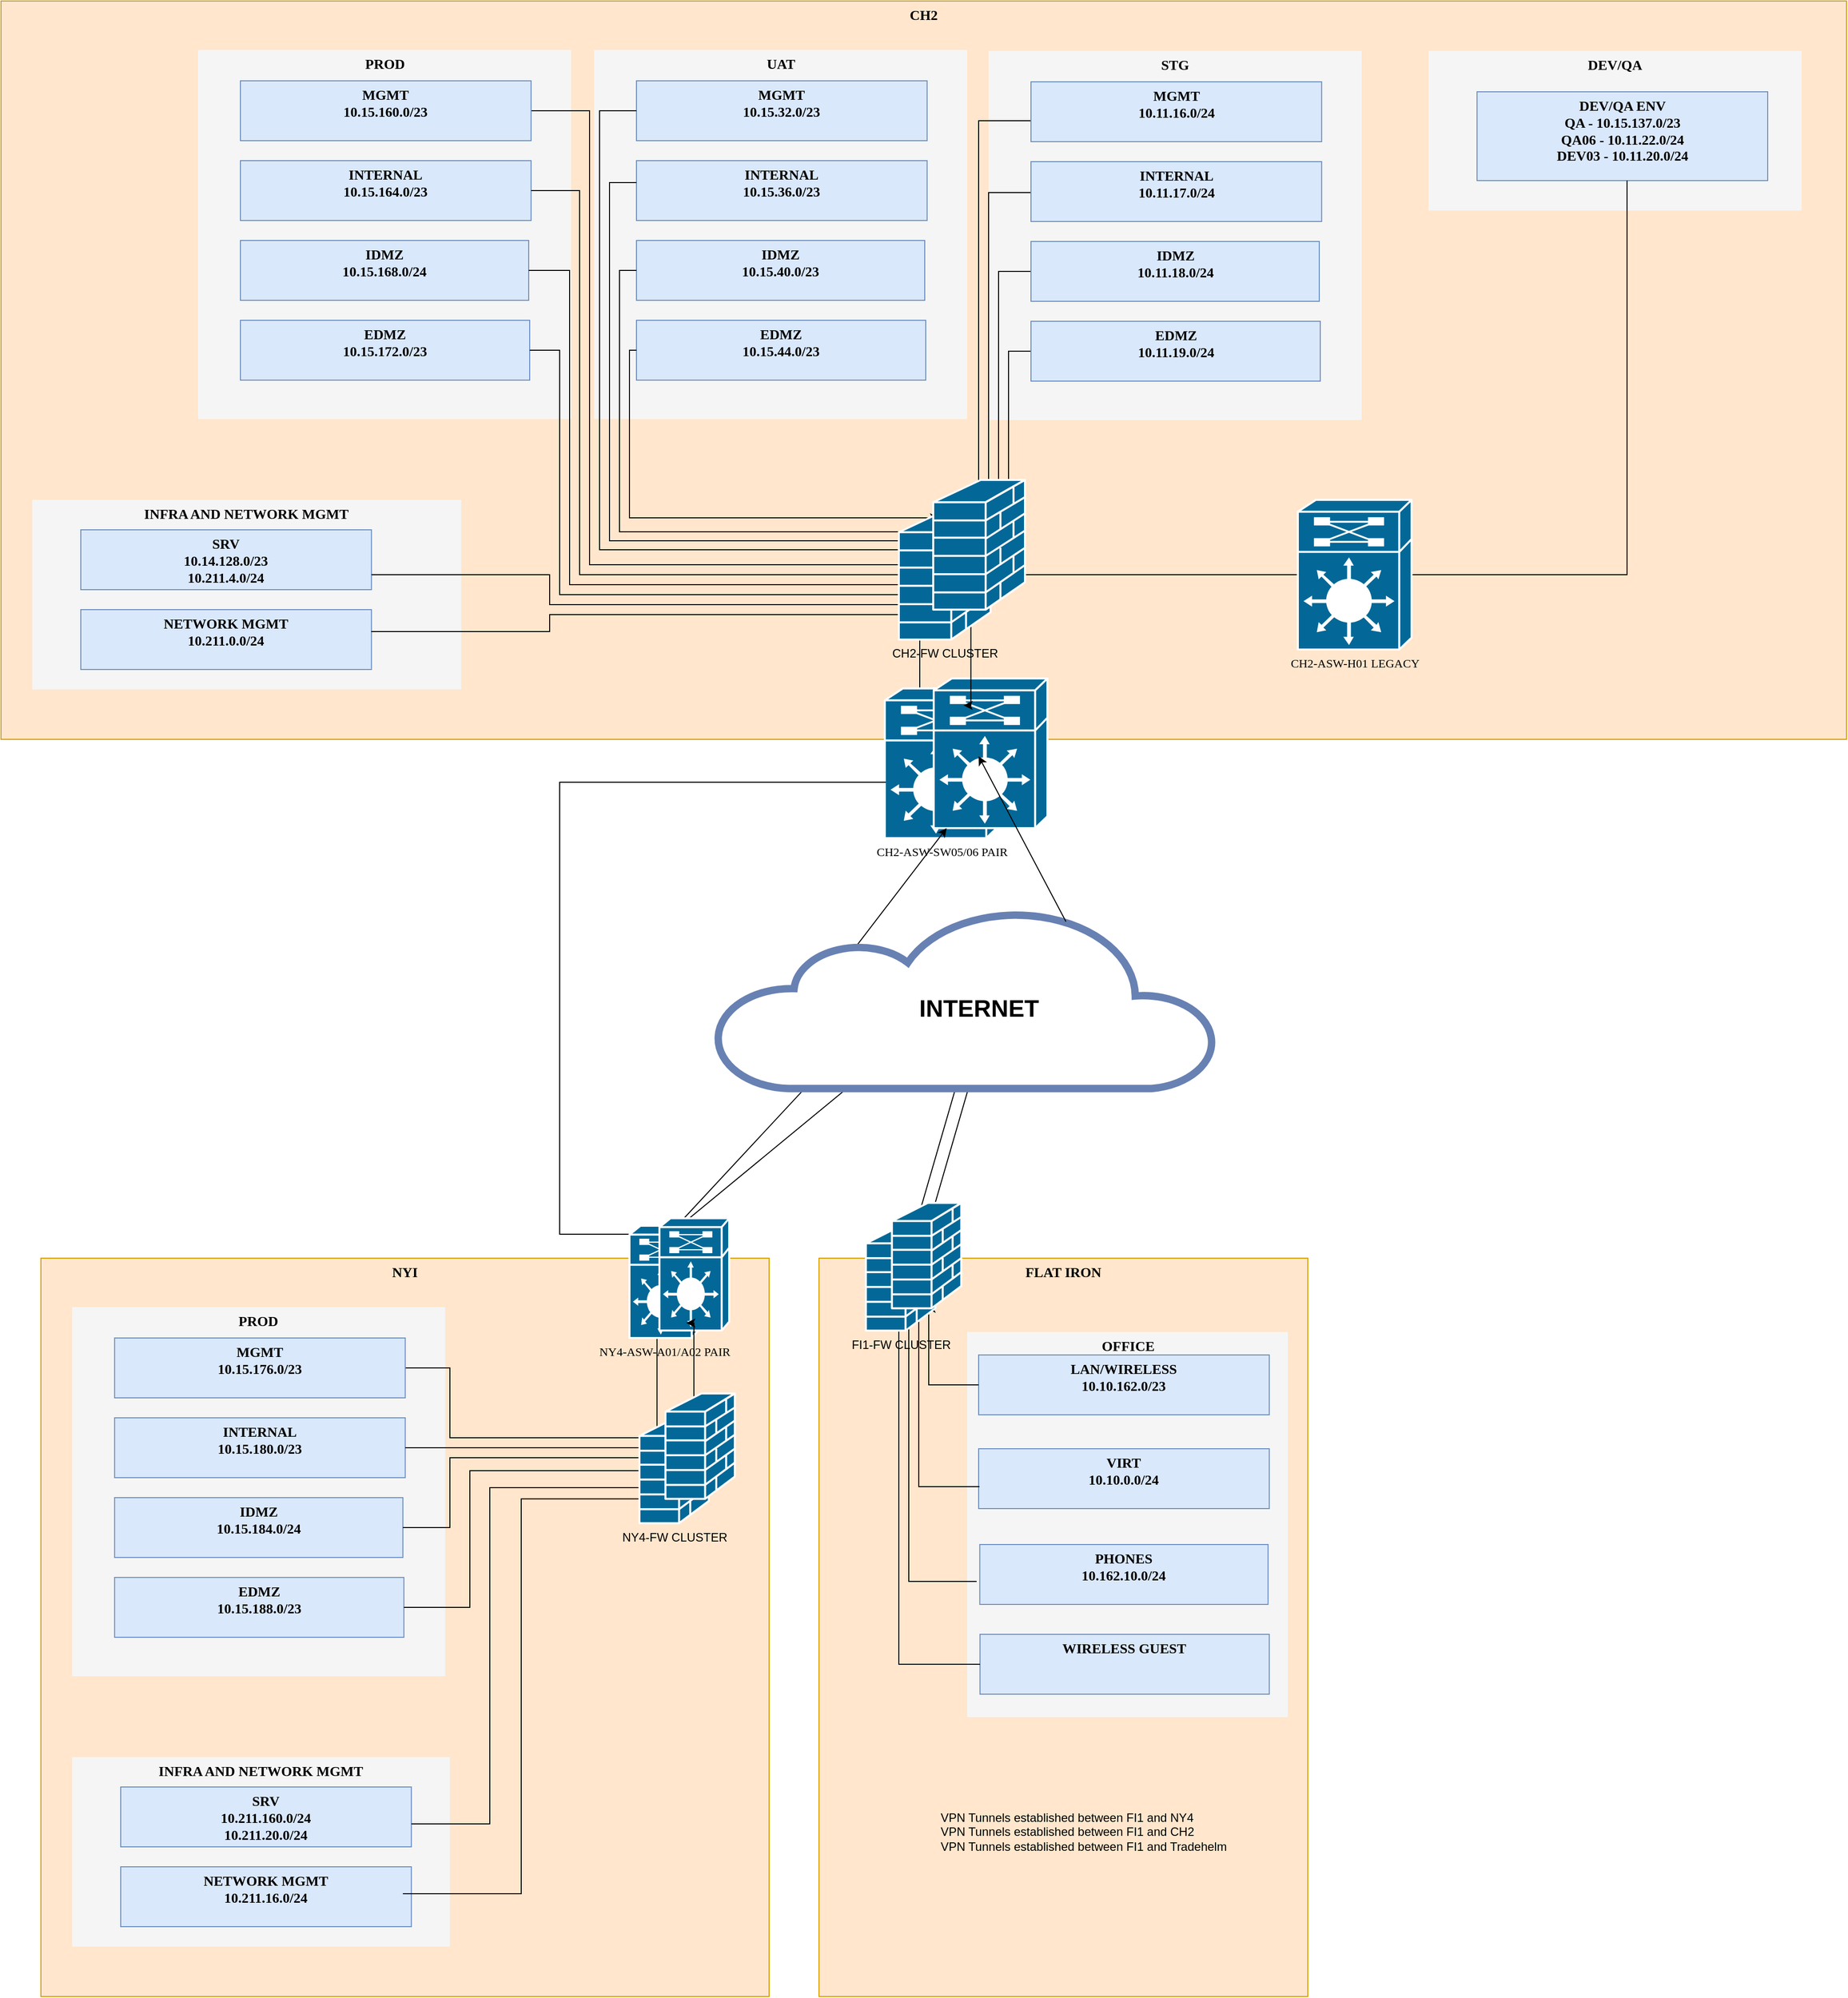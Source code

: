 <mxfile version="14.2.9" type="github">
  <diagram name="Page-1" id="c37626ed-c26b-45fb-9056-f9ebc6bb27b6">
    <mxGraphModel dx="2066" dy="1073" grid="1" gridSize="10" guides="1" tooltips="1" connect="1" arrows="1" fold="1" page="1" pageScale="1" pageWidth="1100" pageHeight="850" background="#ffffff" math="0" shadow="0">
      <root>
        <mxCell id="0" />
        <mxCell id="1" parent="0" />
        <mxCell id="y2k-pnoVxztckwCp2t83-136" style="edgeStyle=none;rounded=0;orthogonalLoop=1;jettySize=auto;html=1;entryX=0.285;entryY=0.944;entryDx=0;entryDy=0;entryPerimeter=0;exitX=0.428;exitY=0;exitDx=0;exitDy=0;exitPerimeter=0;" edge="1" parent="1" source="y2k-pnoVxztckwCp2t83-119" target="y2k-pnoVxztckwCp2t83-69">
          <mxGeometry relative="1" as="geometry">
            <mxPoint x="750" y="1320" as="sourcePoint" />
          </mxGeometry>
        </mxCell>
        <mxCell id="y2k-pnoVxztckwCp2t83-137" style="edgeStyle=none;rounded=0;orthogonalLoop=1;jettySize=auto;html=1;exitX=0.529;exitY=0.102;exitDx=0;exitDy=0;exitPerimeter=0;entryX=0.285;entryY=0.944;entryDx=0;entryDy=0;entryPerimeter=0;" edge="1" parent="1" source="y2k-pnoVxztckwCp2t83-118">
          <mxGeometry relative="1" as="geometry">
            <mxPoint x="700.001" y="1320" as="sourcePoint" />
            <mxPoint x="864.97" y="1179.92" as="targetPoint" />
          </mxGeometry>
        </mxCell>
        <mxCell id="y2k-pnoVxztckwCp2t83-174" style="edgeStyle=none;rounded=0;orthogonalLoop=1;jettySize=auto;html=1;" edge="1" parent="1" source="y2k-pnoVxztckwCp2t83-160" target="y2k-pnoVxztckwCp2t83-82">
          <mxGeometry relative="1" as="geometry">
            <mxPoint x="749.994" y="1330" as="sourcePoint" />
            <mxPoint x="920" y="1200" as="targetPoint" />
          </mxGeometry>
        </mxCell>
        <mxCell id="y2k-pnoVxztckwCp2t83-175" style="edgeStyle=none;rounded=0;orthogonalLoop=1;jettySize=auto;html=1;" edge="1" parent="1">
          <mxGeometry relative="1" as="geometry">
            <mxPoint x="977.088" y="1337" as="sourcePoint" />
            <mxPoint x="1037.101" y="1130" as="targetPoint" />
          </mxGeometry>
        </mxCell>
        <mxCell id="1c7a67bf8fd3230f-83" value="CH2" style="whiteSpace=wrap;html=1;rounded=0;shadow=0;comic=0;strokeWidth=1;fontFamily=Verdana;fontSize=14;fillColor=#ffe6cc;strokeColor=#d79b00;verticalAlign=top;fontStyle=1" parent="1" vertex="1">
          <mxGeometry x="50" y="100" width="1850" height="740" as="geometry" />
        </mxCell>
        <mxCell id="1c7a67bf8fd3230f-42" style="edgeStyle=none;html=1;labelBackgroundColor=none;startFill=0;endArrow=none;endFill=0;strokeWidth=2;fontFamily=Verdana;fontSize=12;" parent="1" target="1c7a67bf8fd3230f-10" edge="1">
          <mxGeometry relative="1" as="geometry">
            <mxPoint x="1304" y="519" as="sourcePoint" />
          </mxGeometry>
        </mxCell>
        <mxCell id="1c7a67bf8fd3230f-43" style="edgeStyle=none;html=1;labelBackgroundColor=none;startFill=0;endArrow=none;endFill=0;strokeWidth=2;fontFamily=Verdana;fontSize=12;" parent="1" target="1c7a67bf8fd3230f-11" edge="1">
          <mxGeometry relative="1" as="geometry">
            <mxPoint x="1412" y="506.126" as="sourcePoint" />
          </mxGeometry>
        </mxCell>
        <mxCell id="1c7a67bf8fd3230f-44" style="edgeStyle=none;html=1;labelBackgroundColor=none;startFill=0;endArrow=none;endFill=0;strokeWidth=2;fontFamily=Verdana;fontSize=12;" parent="1" target="1c7a67bf8fd3230f-12" edge="1">
          <mxGeometry relative="1" as="geometry">
            <mxPoint x="1412" y="525.232" as="sourcePoint" />
          </mxGeometry>
        </mxCell>
        <mxCell id="1c7a67bf8fd3230f-51" style="edgeStyle=none;html=1;labelBackgroundColor=none;startFill=0;endArrow=none;endFill=0;strokeWidth=2;fontFamily=Verdana;fontSize=12;" parent="1" target="1c7a67bf8fd3230f-48" edge="1">
          <mxGeometry relative="1" as="geometry">
            <mxPoint x="1407.391" y="552" as="sourcePoint" />
          </mxGeometry>
        </mxCell>
        <mxCell id="1c7a67bf8fd3230f-56" style="edgeStyle=none;html=1;labelBackgroundColor=none;startFill=0;endArrow=none;endFill=0;strokeWidth=2;fontFamily=Verdana;fontSize=12;" parent="1" target="1c7a67bf8fd3230f-16" edge="1">
          <mxGeometry relative="1" as="geometry">
            <mxPoint x="878.548" y="775.265" as="sourcePoint" />
          </mxGeometry>
        </mxCell>
        <mxCell id="1c7a67bf8fd3230f-61" style="edgeStyle=none;html=1;labelBackgroundColor=none;startFill=0;endArrow=none;endFill=0;strokeWidth=2;fontFamily=Verdana;fontSize=12;" parent="1" target="1c7a67bf8fd3230f-17" edge="1">
          <mxGeometry relative="1" as="geometry">
            <mxPoint x="936.021" y="761.665" as="sourcePoint" />
          </mxGeometry>
        </mxCell>
        <mxCell id="1c7a67bf8fd3230f-62" style="edgeStyle=none;html=1;labelBackgroundColor=none;startFill=0;endArrow=none;endFill=0;strokeWidth=2;fontFamily=Verdana;fontSize=12;" parent="1" target="1c7a67bf8fd3230f-18" edge="1">
          <mxGeometry relative="1" as="geometry">
            <mxPoint x="945.289" y="751.537" as="sourcePoint" />
          </mxGeometry>
        </mxCell>
        <mxCell id="1c7a67bf8fd3230f-57" style="edgeStyle=none;html=1;labelBackgroundColor=none;startFill=0;endArrow=none;endFill=0;strokeWidth=2;fontFamily=Verdana;fontSize=12;" parent="1" target="1c7a67bf8fd3230f-17" edge="1">
          <mxGeometry relative="1" as="geometry">
            <mxPoint x="1175.666" y="775.985" as="sourcePoint" />
          </mxGeometry>
        </mxCell>
        <mxCell id="1c7a67bf8fd3230f-63" style="edgeStyle=none;html=1;labelBackgroundColor=none;startFill=0;endArrow=none;endFill=0;strokeWidth=2;fontFamily=Verdana;fontSize=12;" parent="1" target="1c7a67bf8fd3230f-18" edge="1">
          <mxGeometry relative="1" as="geometry">
            <mxPoint x="1220.308" y="761.434" as="sourcePoint" />
          </mxGeometry>
        </mxCell>
        <mxCell id="y2k-pnoVxztckwCp2t83-8" value="PROD" style="whiteSpace=wrap;html=1;rounded=0;shadow=0;comic=0;strokeWidth=1;fontFamily=Verdana;fontSize=14;fillColor=#f5f5f5;strokeColor=none;fontStyle=1;verticalAlign=top;" vertex="1" parent="1">
          <mxGeometry x="247.5" y="149" width="374" height="370" as="geometry" />
        </mxCell>
        <mxCell id="y2k-pnoVxztckwCp2t83-12" value="" style="shape=mxgraph.cisco.security.firewall;html=1;pointerEvents=1;dashed=0;fillColor=#036897;strokeColor=#ffffff;strokeWidth=2;verticalLabelPosition=bottom;verticalAlign=top;align=center;outlineConnect=0;" vertex="1" parent="1">
          <mxGeometry x="1300" y="280" width="54.5" height="129.5" as="geometry" />
        </mxCell>
        <mxCell id="y2k-pnoVxztckwCp2t83-16" value="EDMZ&lt;br&gt;10.15.172.0/23" style="whiteSpace=wrap;html=1;rounded=0;shadow=0;comic=0;strokeWidth=1;fontFamily=Verdana;fontSize=14;fillColor=#dae8fc;strokeColor=#6c8ebf;fontStyle=1;verticalAlign=top;" vertex="1" parent="1">
          <mxGeometry x="290" y="420" width="290" height="60" as="geometry" />
        </mxCell>
        <mxCell id="y2k-pnoVxztckwCp2t83-17" value="IDMZ&lt;br&gt;10.15.168.0/24" style="whiteSpace=wrap;html=1;rounded=0;shadow=0;comic=0;strokeWidth=1;fontFamily=Verdana;fontSize=14;fillColor=#dae8fc;strokeColor=#6c8ebf;fontStyle=1;verticalAlign=top;" vertex="1" parent="1">
          <mxGeometry x="290" y="340" width="289" height="60" as="geometry" />
        </mxCell>
        <mxCell id="y2k-pnoVxztckwCp2t83-18" value="INTERNAL&lt;br&gt;10.15.164.0/23" style="whiteSpace=wrap;html=1;rounded=0;shadow=0;comic=0;strokeWidth=1;fontFamily=Verdana;fontSize=14;fillColor=#dae8fc;strokeColor=#6c8ebf;fontStyle=1;verticalAlign=top;" vertex="1" parent="1">
          <mxGeometry x="290" y="260" width="291.37" height="60" as="geometry" />
        </mxCell>
        <mxCell id="y2k-pnoVxztckwCp2t83-41" value="" style="edgeStyle=elbowEdgeStyle;rounded=0;orthogonalLoop=1;jettySize=auto;html=1;" edge="1" parent="1" source="y2k-pnoVxztckwCp2t83-19">
          <mxGeometry relative="1" as="geometry">
            <mxPoint x="978" y="665" as="targetPoint" />
            <Array as="points">
              <mxPoint x="640" y="450" />
            </Array>
          </mxGeometry>
        </mxCell>
        <mxCell id="y2k-pnoVxztckwCp2t83-19" value="MGMT&lt;br&gt;10.15.160.0/23" style="whiteSpace=wrap;html=1;rounded=0;shadow=0;comic=0;strokeWidth=1;fontFamily=Verdana;fontSize=14;fillColor=#dae8fc;strokeColor=#6c8ebf;fontStyle=1;verticalAlign=top;" vertex="1" parent="1">
          <mxGeometry x="290" y="180" width="291.37" height="60" as="geometry" />
        </mxCell>
        <mxCell id="y2k-pnoVxztckwCp2t83-25" value="UAT" style="whiteSpace=wrap;html=1;rounded=0;shadow=0;comic=0;strokeWidth=1;fontFamily=Verdana;fontSize=14;fillColor=#f5f5f5;strokeColor=none;fontStyle=1;verticalAlign=top;" vertex="1" parent="1">
          <mxGeometry x="644.5" y="149" width="374" height="370" as="geometry" />
        </mxCell>
        <mxCell id="y2k-pnoVxztckwCp2t83-26" value="EDMZ&lt;br&gt;10.15.44.0/23" style="whiteSpace=wrap;html=1;rounded=0;shadow=0;comic=0;strokeWidth=1;fontFamily=Verdana;fontSize=14;fillColor=#dae8fc;strokeColor=#6c8ebf;fontStyle=1;verticalAlign=top;" vertex="1" parent="1">
          <mxGeometry x="687" y="420" width="290" height="60" as="geometry" />
        </mxCell>
        <mxCell id="y2k-pnoVxztckwCp2t83-27" value="IDMZ&lt;br&gt;10.15.40.0/23" style="whiteSpace=wrap;html=1;rounded=0;shadow=0;comic=0;strokeWidth=1;fontFamily=Verdana;fontSize=14;fillColor=#dae8fc;strokeColor=#6c8ebf;fontStyle=1;verticalAlign=top;" vertex="1" parent="1">
          <mxGeometry x="687" y="340" width="289" height="60" as="geometry" />
        </mxCell>
        <mxCell id="y2k-pnoVxztckwCp2t83-28" value="INTERNAL&lt;br&gt;10.15.36.0/23" style="whiteSpace=wrap;html=1;rounded=0;shadow=0;comic=0;strokeWidth=1;fontFamily=Verdana;fontSize=14;fillColor=#dae8fc;strokeColor=#6c8ebf;fontStyle=1;verticalAlign=top;" vertex="1" parent="1">
          <mxGeometry x="687" y="260" width="291.37" height="60" as="geometry" />
        </mxCell>
        <mxCell id="y2k-pnoVxztckwCp2t83-29" value="MGMT&lt;br&gt;10.15.32.0/23" style="whiteSpace=wrap;html=1;rounded=0;shadow=0;comic=0;strokeWidth=1;fontFamily=Verdana;fontSize=14;fillColor=#dae8fc;strokeColor=#6c8ebf;fontStyle=1;verticalAlign=top;" vertex="1" parent="1">
          <mxGeometry x="687" y="180" width="291.37" height="60" as="geometry" />
        </mxCell>
        <mxCell id="y2k-pnoVxztckwCp2t83-30" value="STG" style="whiteSpace=wrap;html=1;rounded=0;shadow=0;comic=0;strokeWidth=1;fontFamily=Verdana;fontSize=14;fillColor=#f5f5f5;strokeColor=none;fontStyle=1;verticalAlign=top;" vertex="1" parent="1">
          <mxGeometry x="1040" y="150" width="374" height="370" as="geometry" />
        </mxCell>
        <mxCell id="y2k-pnoVxztckwCp2t83-35" value="DEV/QA" style="whiteSpace=wrap;html=1;rounded=0;shadow=0;comic=0;strokeWidth=1;fontFamily=Verdana;fontSize=14;fillColor=#f5f5f5;strokeColor=none;fontStyle=1;verticalAlign=top;" vertex="1" parent="1">
          <mxGeometry x="1481" y="150" width="374" height="160" as="geometry" />
        </mxCell>
        <mxCell id="y2k-pnoVxztckwCp2t83-36" value="DEV/QA ENV&lt;br&gt;QA -&amp;nbsp;10.15.137.0/23&lt;br&gt;QA06 -&amp;nbsp;10.11.22.0/24&lt;br&gt;DEV03 -&amp;nbsp;10.11.20.0/24" style="whiteSpace=wrap;html=1;rounded=0;shadow=0;comic=0;strokeWidth=1;fontFamily=Verdana;fontSize=14;fillColor=#dae8fc;strokeColor=#6c8ebf;fontStyle=1;verticalAlign=top;" vertex="1" parent="1">
          <mxGeometry x="1529.63" y="191" width="291.37" height="89" as="geometry" />
        </mxCell>
        <mxCell id="y2k-pnoVxztckwCp2t83-42" value="" style="edgeStyle=elbowEdgeStyle;rounded=0;orthogonalLoop=1;jettySize=auto;html=1;exitX=1;exitY=0.5;exitDx=0;exitDy=0;" edge="1" parent="1" source="y2k-pnoVxztckwCp2t83-18">
          <mxGeometry relative="1" as="geometry">
            <mxPoint x="591.37" y="220" as="sourcePoint" />
            <mxPoint x="988.37" y="675" as="targetPoint" />
            <Array as="points">
              <mxPoint x="630" y="480" />
            </Array>
          </mxGeometry>
        </mxCell>
        <mxCell id="y2k-pnoVxztckwCp2t83-43" value="" style="edgeStyle=elbowEdgeStyle;rounded=0;orthogonalLoop=1;jettySize=auto;html=1;exitX=1;exitY=0.5;exitDx=0;exitDy=0;" edge="1" parent="1" source="y2k-pnoVxztckwCp2t83-17">
          <mxGeometry relative="1" as="geometry">
            <mxPoint x="591.37" y="300" as="sourcePoint" />
            <mxPoint x="998.37" y="685" as="targetPoint" />
            <Array as="points">
              <mxPoint x="620" y="530" />
            </Array>
          </mxGeometry>
        </mxCell>
        <mxCell id="y2k-pnoVxztckwCp2t83-45" value="" style="edgeStyle=elbowEdgeStyle;rounded=0;orthogonalLoop=1;jettySize=auto;html=1;exitX=1;exitY=0.5;exitDx=0;exitDy=0;" edge="1" parent="1" source="y2k-pnoVxztckwCp2t83-16">
          <mxGeometry relative="1" as="geometry">
            <mxPoint x="589" y="380" as="sourcePoint" />
            <mxPoint x="1008.37" y="695" as="targetPoint" />
            <Array as="points">
              <mxPoint x="610" y="570" />
            </Array>
          </mxGeometry>
        </mxCell>
        <mxCell id="y2k-pnoVxztckwCp2t83-46" value="" style="edgeStyle=elbowEdgeStyle;rounded=0;orthogonalLoop=1;jettySize=auto;html=1;exitX=0;exitY=0.5;exitDx=0;exitDy=0;" edge="1" parent="1" source="y2k-pnoVxztckwCp2t83-29">
          <mxGeometry relative="1" as="geometry">
            <mxPoint x="687" y="195" as="sourcePoint" />
            <mxPoint x="970.37" y="650" as="targetPoint" />
            <Array as="points">
              <mxPoint x="650" y="430" />
              <mxPoint x="650" y="445" />
            </Array>
          </mxGeometry>
        </mxCell>
        <mxCell id="y2k-pnoVxztckwCp2t83-47" value="" style="edgeStyle=elbowEdgeStyle;rounded=0;orthogonalLoop=1;jettySize=auto;html=1;exitX=0;exitY=0.367;exitDx=0;exitDy=0;exitPerimeter=0;" edge="1" parent="1" source="y2k-pnoVxztckwCp2t83-28">
          <mxGeometry relative="1" as="geometry">
            <mxPoint x="687" y="266" as="sourcePoint" />
            <mxPoint x="970.37" y="641" as="targetPoint" />
            <Array as="points">
              <mxPoint x="660" y="416" />
              <mxPoint x="660" y="431" />
            </Array>
          </mxGeometry>
        </mxCell>
        <mxCell id="y2k-pnoVxztckwCp2t83-48" value="" style="edgeStyle=elbowEdgeStyle;rounded=0;orthogonalLoop=1;jettySize=auto;html=1;exitX=0;exitY=0.5;exitDx=0;exitDy=0;" edge="1" parent="1" source="y2k-pnoVxztckwCp2t83-27">
          <mxGeometry relative="1" as="geometry">
            <mxPoint x="687" y="351" as="sourcePoint" />
            <mxPoint x="980.37" y="632" as="targetPoint" />
            <Array as="points">
              <mxPoint x="670" y="407" />
              <mxPoint x="670" y="422" />
            </Array>
          </mxGeometry>
        </mxCell>
        <mxCell id="y2k-pnoVxztckwCp2t83-49" value="" style="edgeStyle=elbowEdgeStyle;rounded=0;orthogonalLoop=1;jettySize=auto;html=1;exitX=0;exitY=0.5;exitDx=0;exitDy=0;" edge="1" parent="1" source="y2k-pnoVxztckwCp2t83-26">
          <mxGeometry relative="1" as="geometry">
            <mxPoint x="697" y="356" as="sourcePoint" />
            <mxPoint x="990.37" y="618" as="targetPoint" />
            <Array as="points">
              <mxPoint x="680" y="393" />
              <mxPoint x="680" y="408" />
            </Array>
          </mxGeometry>
        </mxCell>
        <mxCell id="y2k-pnoVxztckwCp2t83-52" value="" style="edgeStyle=elbowEdgeStyle;rounded=0;orthogonalLoop=1;jettySize=auto;html=1;exitX=0;exitY=0.5;exitDx=0;exitDy=0;" edge="1" parent="1">
          <mxGeometry relative="1" as="geometry">
            <mxPoint x="1088.82" y="220" as="sourcePoint" />
            <mxPoint x="1040" y="660" as="targetPoint" />
            <Array as="points">
              <mxPoint x="1030" y="440" />
              <mxPoint x="1051.82" y="455" />
            </Array>
          </mxGeometry>
        </mxCell>
        <mxCell id="y2k-pnoVxztckwCp2t83-53" value="" style="edgeStyle=elbowEdgeStyle;rounded=0;orthogonalLoop=1;jettySize=auto;html=1;exitX=0;exitY=0.367;exitDx=0;exitDy=0;exitPerimeter=0;" edge="1" parent="1">
          <mxGeometry relative="1" as="geometry">
            <mxPoint x="1088.82" y="292.02" as="sourcePoint" />
            <mxPoint x="1050" y="651" as="targetPoint" />
            <Array as="points">
              <mxPoint x="1040" y="480" />
              <mxPoint x="1061.82" y="441" />
            </Array>
          </mxGeometry>
        </mxCell>
        <mxCell id="y2k-pnoVxztckwCp2t83-54" value="" style="edgeStyle=elbowEdgeStyle;rounded=0;orthogonalLoop=1;jettySize=auto;html=1;exitX=0;exitY=0.5;exitDx=0;exitDy=0;" edge="1" parent="1" source="y2k-pnoVxztckwCp2t83-32">
          <mxGeometry relative="1" as="geometry">
            <mxPoint x="1088.82" y="380" as="sourcePoint" />
            <mxPoint x="1060" y="642" as="targetPoint" />
            <Array as="points">
              <mxPoint x="1050" y="510" />
              <mxPoint x="1071.82" y="432" />
            </Array>
          </mxGeometry>
        </mxCell>
        <mxCell id="y2k-pnoVxztckwCp2t83-55" value="" style="edgeStyle=elbowEdgeStyle;rounded=0;orthogonalLoop=1;jettySize=auto;html=1;exitX=0;exitY=0.5;exitDx=0;exitDy=0;" edge="1" parent="1" source="y2k-pnoVxztckwCp2t83-31" target="y2k-pnoVxztckwCp2t83-4">
          <mxGeometry relative="1" as="geometry">
            <mxPoint x="1088.82" y="460" as="sourcePoint" />
            <mxPoint x="1392.19" y="628" as="targetPoint" />
            <Array as="points">
              <mxPoint x="1060" y="560" />
              <mxPoint x="1070" y="560" />
              <mxPoint x="1081.82" y="418" />
            </Array>
          </mxGeometry>
        </mxCell>
        <mxCell id="y2k-pnoVxztckwCp2t83-59" value="" style="edgeStyle=elbowEdgeStyle;rounded=0;orthogonalLoop=1;jettySize=auto;html=1;" edge="1" parent="1" source="y2k-pnoVxztckwCp2t83-36">
          <mxGeometry relative="1" as="geometry">
            <mxPoint x="1098.82" y="470" as="sourcePoint" />
            <mxPoint x="1052" y="675" as="targetPoint" />
            <Array as="points">
              <mxPoint x="1680" y="560" />
              <mxPoint x="1644" y="580" />
              <mxPoint x="1080" y="570" />
              <mxPoint x="1091.82" y="428" />
            </Array>
          </mxGeometry>
        </mxCell>
        <mxCell id="y2k-pnoVxztckwCp2t83-56" value="CH2-ASW-H01 LEGACY" style="shape=mxgraph.cisco.misc.route_switch_processor;html=1;dashed=0;fillColor=#036897;strokeColor=#ffffff;strokeWidth=2;verticalLabelPosition=bottom;verticalAlign=top;rounded=0;shadow=0;comic=0;fontFamily=Verdana;fontSize=12;" vertex="1" parent="1">
          <mxGeometry x="1350" y="600" width="114" height="150" as="geometry" />
        </mxCell>
        <mxCell id="y2k-pnoVxztckwCp2t83-31" value="EDMZ&lt;br&gt;10.11.19.0/24" style="whiteSpace=wrap;html=1;rounded=0;shadow=0;comic=0;strokeWidth=1;fontFamily=Verdana;fontSize=14;fillColor=#dae8fc;strokeColor=#6c8ebf;fontStyle=1;verticalAlign=top;" vertex="1" parent="1">
          <mxGeometry x="1082.5" y="421" width="290" height="60" as="geometry" />
        </mxCell>
        <mxCell id="y2k-pnoVxztckwCp2t83-32" value="IDMZ&lt;br&gt;10.11.18.0/24" style="whiteSpace=wrap;html=1;rounded=0;shadow=0;comic=0;strokeWidth=1;fontFamily=Verdana;fontSize=14;fillColor=#dae8fc;strokeColor=#6c8ebf;fontStyle=1;verticalAlign=top;" vertex="1" parent="1">
          <mxGeometry x="1082.5" y="341" width="289" height="60" as="geometry" />
        </mxCell>
        <mxCell id="y2k-pnoVxztckwCp2t83-33" value="INTERNAL&lt;br&gt;10.11.17.0/24" style="whiteSpace=wrap;html=1;rounded=0;shadow=0;comic=0;strokeWidth=1;fontFamily=Verdana;fontSize=14;fillColor=#dae8fc;strokeColor=#6c8ebf;fontStyle=1;verticalAlign=top;" vertex="1" parent="1">
          <mxGeometry x="1082.5" y="261" width="291.37" height="60" as="geometry" />
        </mxCell>
        <mxCell id="y2k-pnoVxztckwCp2t83-34" value="MGMT&lt;br&gt;10.11.16.0/24" style="whiteSpace=wrap;html=1;rounded=0;shadow=0;comic=0;strokeWidth=1;fontFamily=Verdana;fontSize=14;fillColor=#dae8fc;strokeColor=#6c8ebf;fontStyle=1;verticalAlign=top;" vertex="1" parent="1">
          <mxGeometry x="1082.5" y="181" width="291.37" height="60" as="geometry" />
        </mxCell>
        <mxCell id="y2k-pnoVxztckwCp2t83-67" value="" style="edgeStyle=elbowEdgeStyle;rounded=0;orthogonalLoop=1;jettySize=auto;html=1;entryX=0.211;entryY=0.087;entryDx=0;entryDy=0;entryPerimeter=0;" edge="1" parent="1">
          <mxGeometry relative="1" as="geometry">
            <mxPoint x="971" y="730" as="sourcePoint" />
            <mxPoint x="971.054" y="813.05" as="targetPoint" />
            <Array as="points">
              <mxPoint x="971" y="760" />
              <mxPoint x="697" y="418" />
            </Array>
          </mxGeometry>
        </mxCell>
        <mxCell id="y2k-pnoVxztckwCp2t83-63" value="" style="group" vertex="1" connectable="0" parent="1">
          <mxGeometry x="936" y="779" width="163" height="160" as="geometry" />
        </mxCell>
        <mxCell id="y2k-pnoVxztckwCp2t83-61" value="CH2-ASW-SW05/06 PAIR" style="shape=mxgraph.cisco.misc.route_switch_processor;html=1;dashed=0;fillColor=#036897;strokeColor=#ffffff;strokeWidth=2;verticalLabelPosition=bottom;verticalAlign=top;rounded=0;shadow=0;comic=0;fontFamily=Verdana;fontSize=12;" vertex="1" parent="y2k-pnoVxztckwCp2t83-63">
          <mxGeometry y="10" width="114" height="150" as="geometry" />
        </mxCell>
        <mxCell id="y2k-pnoVxztckwCp2t83-62" value="" style="shape=mxgraph.cisco.misc.route_switch_processor;html=1;dashed=0;fillColor=#036897;strokeColor=#ffffff;strokeWidth=2;verticalLabelPosition=bottom;verticalAlign=top;rounded=0;shadow=0;comic=0;fontFamily=Verdana;fontSize=12;" vertex="1" parent="y2k-pnoVxztckwCp2t83-63">
          <mxGeometry x="49" width="114" height="150" as="geometry" />
        </mxCell>
        <mxCell id="y2k-pnoVxztckwCp2t83-139" style="edgeStyle=none;rounded=0;orthogonalLoop=1;jettySize=auto;html=1;exitX=0.245;exitY=0.333;exitDx=0;exitDy=0;exitPerimeter=0;entryX=0.285;entryY=0.944;entryDx=0;entryDy=0;entryPerimeter=0;" edge="1" parent="y2k-pnoVxztckwCp2t83-63" source="y2k-pnoVxztckwCp2t83-69">
          <mxGeometry relative="1" as="geometry">
            <mxPoint x="-86.002" y="309.055" as="sourcePoint" />
            <mxPoint x="61.97" y="150" as="targetPoint" />
          </mxGeometry>
        </mxCell>
        <mxCell id="y2k-pnoVxztckwCp2t83-69" value="&lt;h1&gt;&lt;br&gt;&lt;/h1&gt;" style="html=1;outlineConnect=0;strokeColor=#6881B3;gradientColor=none;gradientDirection=north;strokeWidth=2;shape=mxgraph.networks.cloud;fontColor=#ffffff;fillColor=#FFFFFF;" vertex="1" parent="1">
          <mxGeometry x="767.5" y="1010" width="500" height="180" as="geometry" />
        </mxCell>
        <mxCell id="y2k-pnoVxztckwCp2t83-75" value="INFRA AND NETWORK MGMT" style="whiteSpace=wrap;html=1;rounded=0;shadow=0;comic=0;strokeWidth=1;fontFamily=Verdana;fontSize=14;fillColor=#f5f5f5;strokeColor=none;fontStyle=1;verticalAlign=top;" vertex="1" parent="1">
          <mxGeometry x="81.37" y="600" width="430" height="190" as="geometry" />
        </mxCell>
        <mxCell id="y2k-pnoVxztckwCp2t83-76" value="SRV&lt;br&gt;10.14.128.0/23&lt;br&gt;10.211.4.0/24" style="whiteSpace=wrap;html=1;rounded=0;shadow=0;comic=0;strokeWidth=1;fontFamily=Verdana;fontSize=14;fillColor=#dae8fc;strokeColor=#6c8ebf;fontStyle=1;verticalAlign=top;" vertex="1" parent="1">
          <mxGeometry x="130" y="630" width="291.37" height="60" as="geometry" />
        </mxCell>
        <mxCell id="y2k-pnoVxztckwCp2t83-77" value="NETWORK MGMT&lt;br&gt;10.211.0.0/24" style="whiteSpace=wrap;html=1;rounded=0;shadow=0;comic=0;strokeWidth=1;fontFamily=Verdana;fontSize=14;fillColor=#dae8fc;strokeColor=#6c8ebf;fontStyle=1;verticalAlign=top;" vertex="1" parent="1">
          <mxGeometry x="130" y="710" width="291.37" height="60" as="geometry" />
        </mxCell>
        <mxCell id="y2k-pnoVxztckwCp2t83-79" value="" style="edgeStyle=elbowEdgeStyle;rounded=0;orthogonalLoop=1;jettySize=auto;html=1;exitX=1;exitY=0.75;exitDx=0;exitDy=0;" edge="1" parent="1" source="y2k-pnoVxztckwCp2t83-76">
          <mxGeometry relative="1" as="geometry">
            <mxPoint x="590" y="460" as="sourcePoint" />
            <mxPoint x="1018.37" y="705" as="targetPoint" />
            <Array as="points">
              <mxPoint x="600" y="690" />
            </Array>
          </mxGeometry>
        </mxCell>
        <mxCell id="y2k-pnoVxztckwCp2t83-81" value="" style="edgeStyle=elbowEdgeStyle;rounded=0;orthogonalLoop=1;jettySize=auto;html=1;exitX=0.999;exitY=0.367;exitDx=0;exitDy=0;exitPerimeter=0;" edge="1" parent="1" source="y2k-pnoVxztckwCp2t83-77">
          <mxGeometry relative="1" as="geometry">
            <mxPoint x="431.37" y="685" as="sourcePoint" />
            <mxPoint x="1028.37" y="715" as="targetPoint" />
            <Array as="points">
              <mxPoint x="600" y="730" />
            </Array>
          </mxGeometry>
        </mxCell>
        <mxCell id="y2k-pnoVxztckwCp2t83-64" value="" style="group" vertex="1" connectable="0" parent="1">
          <mxGeometry x="950" y="610" width="145.5" height="160" as="geometry" />
        </mxCell>
        <mxCell id="y2k-pnoVxztckwCp2t83-68" value="" style="edgeStyle=elbowEdgeStyle;rounded=0;orthogonalLoop=1;jettySize=auto;html=1;entryX=0.263;entryY=0.18;entryDx=0;entryDy=0;entryPerimeter=0;" edge="1" parent="y2k-pnoVxztckwCp2t83-64" target="y2k-pnoVxztckwCp2t83-62">
          <mxGeometry relative="1" as="geometry">
            <mxPoint x="72.25" y="90" as="sourcePoint" />
            <mxPoint x="72.304" y="173.05" as="targetPoint" />
            <Array as="points">
              <mxPoint x="72.25" y="120" />
              <mxPoint x="-201.75" y="-222" />
            </Array>
          </mxGeometry>
        </mxCell>
        <mxCell id="y2k-pnoVxztckwCp2t83-4" value="CH2-FW CLUSTER" style="shape=mxgraph.cisco.security.firewall;html=1;pointerEvents=1;dashed=0;fillColor=#036897;strokeColor=#ffffff;strokeWidth=2;verticalLabelPosition=bottom;verticalAlign=top;align=center;outlineConnect=0;" vertex="1" parent="y2k-pnoVxztckwCp2t83-64">
          <mxGeometry width="92" height="130" as="geometry" />
        </mxCell>
        <mxCell id="y2k-pnoVxztckwCp2t83-65" value="" style="group" vertex="1" connectable="0" parent="y2k-pnoVxztckwCp2t83-64">
          <mxGeometry x="34.5" y="-30" width="111" height="160" as="geometry" />
        </mxCell>
        <mxCell id="y2k-pnoVxztckwCp2t83-66" value="" style="shape=mxgraph.cisco.security.firewall;html=1;pointerEvents=1;dashed=0;fillColor=#036897;strokeColor=#ffffff;strokeWidth=2;verticalLabelPosition=bottom;verticalAlign=top;align=center;outlineConnect=0;" vertex="1" parent="y2k-pnoVxztckwCp2t83-65">
          <mxGeometry width="92" height="130" as="geometry" />
        </mxCell>
        <mxCell id="y2k-pnoVxztckwCp2t83-82" value="&lt;b&gt;&lt;font style=&quot;font-size: 24px&quot;&gt;INTERNET&lt;/font&gt;&lt;/b&gt;" style="text;html=1;align=center;verticalAlign=middle;resizable=0;points=[];autosize=1;" vertex="1" parent="1">
          <mxGeometry x="960" y="1100" width="140" height="20" as="geometry" />
        </mxCell>
        <mxCell id="y2k-pnoVxztckwCp2t83-83" value="NYI" style="whiteSpace=wrap;html=1;rounded=0;shadow=0;comic=0;strokeWidth=1;fontFamily=Verdana;fontSize=14;fillColor=#ffe6cc;strokeColor=#d79b00;verticalAlign=top;fontStyle=1" vertex="1" parent="1">
          <mxGeometry x="90" y="1360" width="730" height="740" as="geometry" />
        </mxCell>
        <mxCell id="y2k-pnoVxztckwCp2t83-84" value="PROD" style="whiteSpace=wrap;html=1;rounded=0;shadow=0;comic=0;strokeWidth=1;fontFamily=Verdana;fontSize=14;fillColor=#f5f5f5;strokeColor=none;fontStyle=1;verticalAlign=top;" vertex="1" parent="1">
          <mxGeometry x="121.37" y="1409" width="374" height="370" as="geometry" />
        </mxCell>
        <mxCell id="y2k-pnoVxztckwCp2t83-86" value="EDMZ&lt;br&gt;10.15.188.0/23" style="whiteSpace=wrap;html=1;rounded=0;shadow=0;comic=0;strokeWidth=1;fontFamily=Verdana;fontSize=14;fillColor=#dae8fc;strokeColor=#6c8ebf;fontStyle=1;verticalAlign=top;" vertex="1" parent="1">
          <mxGeometry x="163.87" y="1680" width="290" height="60" as="geometry" />
        </mxCell>
        <mxCell id="y2k-pnoVxztckwCp2t83-87" value="IDMZ&lt;br&gt;10.15.184.0/24" style="whiteSpace=wrap;html=1;rounded=0;shadow=0;comic=0;strokeWidth=1;fontFamily=Verdana;fontSize=14;fillColor=#dae8fc;strokeColor=#6c8ebf;fontStyle=1;verticalAlign=top;" vertex="1" parent="1">
          <mxGeometry x="163.87" y="1600" width="289" height="60" as="geometry" />
        </mxCell>
        <mxCell id="y2k-pnoVxztckwCp2t83-88" value="INTERNAL&lt;br&gt;10.15.180.0/23" style="whiteSpace=wrap;html=1;rounded=0;shadow=0;comic=0;strokeWidth=1;fontFamily=Verdana;fontSize=14;fillColor=#dae8fc;strokeColor=#6c8ebf;fontStyle=1;verticalAlign=top;" vertex="1" parent="1">
          <mxGeometry x="163.87" y="1520" width="291.37" height="60" as="geometry" />
        </mxCell>
        <mxCell id="y2k-pnoVxztckwCp2t83-89" value="" style="edgeStyle=elbowEdgeStyle;rounded=0;orthogonalLoop=1;jettySize=auto;html=1;entryX=0.2;entryY=0.42;entryDx=0;entryDy=0;entryPerimeter=0;exitX=1;exitY=0.5;exitDx=0;exitDy=0;" edge="1" parent="1" source="y2k-pnoVxztckwCp2t83-90" target="y2k-pnoVxztckwCp2t83-129">
          <mxGeometry relative="1" as="geometry">
            <mxPoint x="1018" y="1925" as="targetPoint" />
            <Array as="points">
              <mxPoint x="500" y="1510" />
            </Array>
          </mxGeometry>
        </mxCell>
        <mxCell id="y2k-pnoVxztckwCp2t83-90" value="MGMT&lt;br&gt;10.15.176.0/23" style="whiteSpace=wrap;html=1;rounded=0;shadow=0;comic=0;strokeWidth=1;fontFamily=Verdana;fontSize=14;fillColor=#dae8fc;strokeColor=#6c8ebf;fontStyle=1;verticalAlign=top;" vertex="1" parent="1">
          <mxGeometry x="163.87" y="1440" width="291.37" height="60" as="geometry" />
        </mxCell>
        <mxCell id="y2k-pnoVxztckwCp2t83-99" value="" style="edgeStyle=elbowEdgeStyle;rounded=0;orthogonalLoop=1;jettySize=auto;html=1;exitX=1;exitY=0.5;exitDx=0;exitDy=0;" edge="1" parent="1" source="y2k-pnoVxztckwCp2t83-88">
          <mxGeometry relative="1" as="geometry">
            <mxPoint x="631.37" y="1480" as="sourcePoint" />
            <mxPoint x="710" y="1550" as="targetPoint" />
            <Array as="points">
              <mxPoint x="670" y="1580" />
            </Array>
          </mxGeometry>
        </mxCell>
        <mxCell id="y2k-pnoVxztckwCp2t83-100" value="" style="edgeStyle=elbowEdgeStyle;rounded=0;orthogonalLoop=1;jettySize=auto;html=1;exitX=1;exitY=0.5;exitDx=0;exitDy=0;" edge="1" parent="1" source="y2k-pnoVxztckwCp2t83-87">
          <mxGeometry relative="1" as="geometry">
            <mxPoint x="631.37" y="1560" as="sourcePoint" />
            <mxPoint x="700" y="1560" as="targetPoint" />
            <Array as="points">
              <mxPoint x="500" y="1590" />
            </Array>
          </mxGeometry>
        </mxCell>
        <mxCell id="y2k-pnoVxztckwCp2t83-101" value="" style="edgeStyle=elbowEdgeStyle;rounded=0;orthogonalLoop=1;jettySize=auto;html=1;exitX=1;exitY=0.5;exitDx=0;exitDy=0;" edge="1" parent="1" source="y2k-pnoVxztckwCp2t83-86">
          <mxGeometry relative="1" as="geometry">
            <mxPoint x="629" y="1640" as="sourcePoint" />
            <mxPoint x="700" y="1573" as="targetPoint" />
            <Array as="points">
              <mxPoint x="520" y="1580" />
            </Array>
          </mxGeometry>
        </mxCell>
        <mxCell id="y2k-pnoVxztckwCp2t83-120" value="INFRA AND NETWORK MGMT" style="whiteSpace=wrap;html=1;rounded=0;shadow=0;comic=0;strokeWidth=1;fontFamily=Verdana;fontSize=14;fillColor=#f5f5f5;strokeColor=none;fontStyle=1;verticalAlign=top;" vertex="1" parent="1">
          <mxGeometry x="121.37" y="1860" width="378.63" height="190" as="geometry" />
        </mxCell>
        <mxCell id="y2k-pnoVxztckwCp2t83-121" value="SRV&lt;br&gt;10.211.160.0/24&lt;br&gt;10.211.20.0/24" style="whiteSpace=wrap;html=1;rounded=0;shadow=0;comic=0;strokeWidth=1;fontFamily=Verdana;fontSize=14;fillColor=#dae8fc;strokeColor=#6c8ebf;fontStyle=1;verticalAlign=top;" vertex="1" parent="1">
          <mxGeometry x="170" y="1890" width="291.37" height="60" as="geometry" />
        </mxCell>
        <mxCell id="y2k-pnoVxztckwCp2t83-122" value="NETWORK MGMT&lt;br&gt;10.211.16.0/24" style="whiteSpace=wrap;html=1;rounded=0;shadow=0;comic=0;strokeWidth=1;fontFamily=Verdana;fontSize=14;fillColor=#dae8fc;strokeColor=#6c8ebf;fontStyle=1;verticalAlign=top;" vertex="1" parent="1">
          <mxGeometry x="170" y="1970" width="291.37" height="60" as="geometry" />
        </mxCell>
        <mxCell id="y2k-pnoVxztckwCp2t83-130" style="edgeStyle=elbowEdgeStyle;rounded=0;orthogonalLoop=1;jettySize=auto;elbow=vertical;html=1;exitX=1;exitY=0.5;exitDx=0;exitDy=0;" edge="1" parent="1" source="y2k-pnoVxztckwCp2t83-83" target="y2k-pnoVxztckwCp2t83-83">
          <mxGeometry relative="1" as="geometry" />
        </mxCell>
        <mxCell id="y2k-pnoVxztckwCp2t83-131" value="" style="edgeStyle=elbowEdgeStyle;rounded=0;orthogonalLoop=1;jettySize=auto;html=1;entryX=0.257;entryY=0.716;entryDx=0;entryDy=0;entryPerimeter=0;" edge="1" parent="1" target="y2k-pnoVxztckwCp2t83-118">
          <mxGeometry relative="1" as="geometry">
            <mxPoint x="707.632" y="1600.005" as="sourcePoint" />
            <mxPoint x="559.998" y="1421.843" as="targetPoint" />
            <Array as="points">
              <mxPoint x="707.632" y="1624.38" />
              <mxPoint x="500.484" y="1346.505" />
            </Array>
          </mxGeometry>
        </mxCell>
        <mxCell id="y2k-pnoVxztckwCp2t83-133" value="" style="edgeStyle=elbowEdgeStyle;rounded=0;orthogonalLoop=1;jettySize=auto;html=1;exitX=1;exitY=0.5;exitDx=0;exitDy=0;" edge="1" parent="1">
          <mxGeometry relative="1" as="geometry">
            <mxPoint x="461.37" y="1927" as="sourcePoint" />
            <mxPoint x="710" y="1590" as="targetPoint" />
            <Array as="points">
              <mxPoint x="540" y="1860" />
            </Array>
          </mxGeometry>
        </mxCell>
        <mxCell id="y2k-pnoVxztckwCp2t83-134" value="" style="edgeStyle=elbowEdgeStyle;rounded=0;orthogonalLoop=1;jettySize=auto;html=1;exitX=1;exitY=0.5;exitDx=0;exitDy=0;entryX=0;entryY=1;entryDx=0;entryDy=0;entryPerimeter=0;" edge="1" parent="1" target="y2k-pnoVxztckwCp2t83-129">
          <mxGeometry relative="1" as="geometry">
            <mxPoint x="452.87" y="1997" as="sourcePoint" />
            <mxPoint x="701.5" y="1660" as="targetPoint" />
            <Array as="points">
              <mxPoint x="571.5" y="1830" />
            </Array>
          </mxGeometry>
        </mxCell>
        <mxCell id="y2k-pnoVxztckwCp2t83-140" style="edgeStyle=none;rounded=0;orthogonalLoop=1;jettySize=auto;html=1;exitX=0.7;exitY=0.07;exitDx=0;exitDy=0;exitPerimeter=0;entryX=0.395;entryY=0.52;entryDx=0;entryDy=0;entryPerimeter=0;" edge="1" parent="1" source="y2k-pnoVxztckwCp2t83-69" target="y2k-pnoVxztckwCp2t83-62">
          <mxGeometry relative="1" as="geometry">
            <mxPoint x="900" y="1079.94" as="sourcePoint" />
            <mxPoint x="1007.97" y="939" as="targetPoint" />
          </mxGeometry>
        </mxCell>
        <mxCell id="y2k-pnoVxztckwCp2t83-141" value="" style="edgeStyle=elbowEdgeStyle;rounded=0;orthogonalLoop=1;jettySize=auto;html=1;exitX=0.009;exitY=0.627;exitDx=0;exitDy=0;exitPerimeter=0;entryX=0.786;entryY=0.076;entryDx=0;entryDy=0;entryPerimeter=0;" edge="1" parent="1" source="y2k-pnoVxztckwCp2t83-61" target="y2k-pnoVxztckwCp2t83-118">
          <mxGeometry relative="1" as="geometry">
            <mxPoint x="431.079" y="742.02" as="sourcePoint" />
            <mxPoint x="1038.37" y="725" as="targetPoint" />
            <Array as="points">
              <mxPoint x="610" y="740" />
            </Array>
          </mxGeometry>
        </mxCell>
        <mxCell id="y2k-pnoVxztckwCp2t83-142" value="FLAT IRON" style="whiteSpace=wrap;html=1;rounded=0;shadow=0;comic=0;strokeWidth=1;fontFamily=Verdana;fontSize=14;fillColor=#ffe6cc;strokeColor=#d79b00;verticalAlign=top;fontStyle=1" vertex="1" parent="1">
          <mxGeometry x="870" y="1360" width="490" height="740" as="geometry" />
        </mxCell>
        <mxCell id="y2k-pnoVxztckwCp2t83-143" value="OFFICE" style="whiteSpace=wrap;html=1;rounded=0;shadow=0;comic=0;strokeWidth=1;fontFamily=Verdana;fontSize=14;fillColor=#f5f5f5;strokeColor=none;fontStyle=1;verticalAlign=top;" vertex="1" parent="1">
          <mxGeometry x="1018.5" y="1434" width="321.5" height="386" as="geometry" />
        </mxCell>
        <mxCell id="y2k-pnoVxztckwCp2t83-144" value="WIRELESS GUEST&lt;br&gt;" style="whiteSpace=wrap;html=1;rounded=0;shadow=0;comic=0;strokeWidth=1;fontFamily=Verdana;fontSize=14;fillColor=#dae8fc;strokeColor=#6c8ebf;fontStyle=1;verticalAlign=top;" vertex="1" parent="1">
          <mxGeometry x="1031.37" y="1737" width="290" height="60" as="geometry" />
        </mxCell>
        <mxCell id="y2k-pnoVxztckwCp2t83-145" value="PHONES&lt;br&gt;10.162.10.0/24" style="whiteSpace=wrap;html=1;rounded=0;shadow=0;comic=0;strokeWidth=1;fontFamily=Verdana;fontSize=14;fillColor=#dae8fc;strokeColor=#6c8ebf;fontStyle=1;verticalAlign=top;" vertex="1" parent="1">
          <mxGeometry x="1031.18" y="1647" width="289" height="60" as="geometry" />
        </mxCell>
        <mxCell id="y2k-pnoVxztckwCp2t83-146" value="VIRT&lt;br&gt;10.10.0.0/24" style="whiteSpace=wrap;html=1;rounded=0;shadow=0;comic=0;strokeWidth=1;fontFamily=Verdana;fontSize=14;fillColor=#dae8fc;strokeColor=#6c8ebf;fontStyle=1;verticalAlign=top;" vertex="1" parent="1">
          <mxGeometry x="1030" y="1551" width="291.37" height="60" as="geometry" />
        </mxCell>
        <mxCell id="y2k-pnoVxztckwCp2t83-148" value="LAN/WIRELESS&lt;br&gt;10.10.162.0/23" style="whiteSpace=wrap;html=1;rounded=0;shadow=0;comic=0;strokeWidth=1;fontFamily=Verdana;fontSize=14;fillColor=#dae8fc;strokeColor=#6c8ebf;fontStyle=1;verticalAlign=top;" vertex="1" parent="1">
          <mxGeometry x="1030" y="1457" width="291.37" height="60" as="geometry" />
        </mxCell>
        <mxCell id="y2k-pnoVxztckwCp2t83-163" style="edgeStyle=elbowEdgeStyle;rounded=0;orthogonalLoop=1;jettySize=auto;elbow=vertical;html=1;exitX=1;exitY=0.5;exitDx=0;exitDy=0;" edge="1" parent="1" source="y2k-pnoVxztckwCp2t83-142" target="y2k-pnoVxztckwCp2t83-142">
          <mxGeometry relative="1" as="geometry" />
        </mxCell>
        <mxCell id="y2k-pnoVxztckwCp2t83-159" value="" style="edgeStyle=elbowEdgeStyle;rounded=0;orthogonalLoop=1;jettySize=auto;html=1;exitX=0;exitY=0.5;exitDx=0;exitDy=0;entryX=0;entryY=1;entryDx=0;entryDy=0;entryPerimeter=0;" edge="1" parent="1" target="y2k-pnoVxztckwCp2t83-162" source="y2k-pnoVxztckwCp2t83-144">
          <mxGeometry relative="1" as="geometry">
            <mxPoint x="1000.002" y="1788.165" as="sourcePoint" />
            <mxPoint x="502.367" y="1590.003" as="targetPoint" />
            <Array as="points">
              <mxPoint x="950" y="1600" />
              <mxPoint x="792.854" y="1534.665" />
            </Array>
          </mxGeometry>
        </mxCell>
        <mxCell id="y2k-pnoVxztckwCp2t83-171" value="" style="edgeStyle=elbowEdgeStyle;rounded=0;orthogonalLoop=1;jettySize=auto;html=1;exitX=-0.011;exitY=0.617;exitDx=0;exitDy=0;entryX=0;entryY=1;entryDx=0;entryDy=0;entryPerimeter=0;exitPerimeter=0;" edge="1" parent="1" source="y2k-pnoVxztckwCp2t83-145">
          <mxGeometry relative="1" as="geometry">
            <mxPoint x="1041.37" y="1800" as="sourcePoint" />
            <mxPoint x="972.082" y="1411.25" as="targetPoint" />
            <Array as="points">
              <mxPoint x="960" y="1570" />
              <mxPoint x="802.854" y="1544.665" />
            </Array>
          </mxGeometry>
        </mxCell>
        <mxCell id="y2k-pnoVxztckwCp2t83-172" value="" style="edgeStyle=elbowEdgeStyle;rounded=0;orthogonalLoop=1;jettySize=auto;html=1;exitX=0.003;exitY=0.633;exitDx=0;exitDy=0;entryX=0.618;entryY=0.634;entryDx=0;entryDy=0;entryPerimeter=0;exitPerimeter=0;" edge="1" parent="1" source="y2k-pnoVxztckwCp2t83-146" target="y2k-pnoVxztckwCp2t83-160">
          <mxGeometry relative="1" as="geometry">
            <mxPoint x="1038.001" y="1717.02" as="sourcePoint" />
            <mxPoint x="982.082" y="1421.25" as="targetPoint" />
            <Array as="points">
              <mxPoint x="970" y="1580" />
              <mxPoint x="812.854" y="1554.665" />
            </Array>
          </mxGeometry>
        </mxCell>
        <mxCell id="y2k-pnoVxztckwCp2t83-173" value="" style="edgeStyle=elbowEdgeStyle;rounded=0;orthogonalLoop=1;jettySize=auto;html=1;exitX=0;exitY=0.5;exitDx=0;exitDy=0;entryX=0.5;entryY=1;entryDx=0;entryDy=0;entryPerimeter=0;" edge="1" parent="1" source="y2k-pnoVxztckwCp2t83-148" target="y2k-pnoVxztckwCp2t83-162">
          <mxGeometry relative="1" as="geometry">
            <mxPoint x="1040.874" y="1621.98" as="sourcePoint" />
            <mxPoint x="992.082" y="1431.25" as="targetPoint" />
            <Array as="points">
              <mxPoint x="980" y="1460" />
              <mxPoint x="822.854" y="1564.665" />
            </Array>
          </mxGeometry>
        </mxCell>
        <mxCell id="y2k-pnoVxztckwCp2t83-117" value="" style="group" vertex="1" connectable="0" parent="1">
          <mxGeometry x="680" y="1320" width="100" height="120" as="geometry" />
        </mxCell>
        <mxCell id="y2k-pnoVxztckwCp2t83-118" value="NY4-ASW-A01/A02 PAIR" style="shape=mxgraph.cisco.misc.route_switch_processor;html=1;dashed=0;fillColor=#036897;strokeColor=#ffffff;strokeWidth=2;verticalLabelPosition=bottom;verticalAlign=top;rounded=0;shadow=0;comic=0;fontFamily=Verdana;fontSize=12;" vertex="1" parent="y2k-pnoVxztckwCp2t83-117">
          <mxGeometry y="7.5" width="69.939" height="112.5" as="geometry" />
        </mxCell>
        <mxCell id="y2k-pnoVxztckwCp2t83-119" value="" style="shape=mxgraph.cisco.misc.route_switch_processor;html=1;dashed=0;fillColor=#036897;strokeColor=#ffffff;strokeWidth=2;verticalLabelPosition=bottom;verticalAlign=top;rounded=0;shadow=0;comic=0;fontFamily=Verdana;fontSize=12;" vertex="1" parent="y2k-pnoVxztckwCp2t83-117">
          <mxGeometry x="30.06" width="69.94" height="112.5" as="geometry" />
        </mxCell>
        <mxCell id="y2k-pnoVxztckwCp2t83-125" value="" style="group" vertex="1" connectable="0" parent="1">
          <mxGeometry x="690" y="1520" width="110" height="130" as="geometry" />
        </mxCell>
        <mxCell id="y2k-pnoVxztckwCp2t83-126" value="" style="edgeStyle=elbowEdgeStyle;rounded=0;orthogonalLoop=1;jettySize=auto;html=1;entryX=0.385;entryY=0.933;entryDx=0;entryDy=0;entryPerimeter=0;" edge="1" parent="y2k-pnoVxztckwCp2t83-125" target="y2k-pnoVxztckwCp2t83-119">
          <mxGeometry relative="1" as="geometry">
            <mxPoint x="54.622" y="73.125" as="sourcePoint" />
            <mxPoint x="54.663" y="140.603" as="targetPoint" />
            <Array as="points">
              <mxPoint x="54.622" y="97.5" />
              <mxPoint x="-152.526" y="-180.375" />
            </Array>
          </mxGeometry>
        </mxCell>
        <mxCell id="y2k-pnoVxztckwCp2t83-127" value="NY4-FW CLUSTER" style="shape=mxgraph.cisco.security.firewall;html=1;pointerEvents=1;dashed=0;fillColor=#036897;strokeColor=#ffffff;strokeWidth=2;verticalLabelPosition=bottom;verticalAlign=top;align=center;outlineConnect=0;" vertex="1" parent="y2k-pnoVxztckwCp2t83-125">
          <mxGeometry width="69.553" height="105.625" as="geometry" />
        </mxCell>
        <mxCell id="y2k-pnoVxztckwCp2t83-128" value="" style="group" vertex="1" connectable="0" parent="y2k-pnoVxztckwCp2t83-125">
          <mxGeometry x="26.082" y="-24.375" width="83.918" height="130" as="geometry" />
        </mxCell>
        <mxCell id="y2k-pnoVxztckwCp2t83-129" value="" style="shape=mxgraph.cisco.security.firewall;html=1;pointerEvents=1;dashed=0;fillColor=#036897;strokeColor=#ffffff;strokeWidth=2;verticalLabelPosition=bottom;verticalAlign=top;align=center;outlineConnect=0;" vertex="1" parent="y2k-pnoVxztckwCp2t83-128">
          <mxGeometry width="69.553" height="105.625" as="geometry" />
        </mxCell>
        <mxCell id="y2k-pnoVxztckwCp2t83-158" value="" style="group" vertex="1" connectable="0" parent="1">
          <mxGeometry x="917" y="1327" width="110" height="130" as="geometry" />
        </mxCell>
        <mxCell id="y2k-pnoVxztckwCp2t83-160" value="FI1-FW CLUSTER" style="shape=mxgraph.cisco.security.firewall;html=1;pointerEvents=1;dashed=0;fillColor=#036897;strokeColor=#ffffff;strokeWidth=2;verticalLabelPosition=bottom;verticalAlign=top;align=center;outlineConnect=0;" vertex="1" parent="y2k-pnoVxztckwCp2t83-158">
          <mxGeometry width="69.553" height="105.625" as="geometry" />
        </mxCell>
        <mxCell id="y2k-pnoVxztckwCp2t83-161" value="" style="group" vertex="1" connectable="0" parent="y2k-pnoVxztckwCp2t83-158">
          <mxGeometry x="26.082" y="-24.375" width="83.918" height="130" as="geometry" />
        </mxCell>
        <mxCell id="y2k-pnoVxztckwCp2t83-162" value="" style="shape=mxgraph.cisco.security.firewall;html=1;pointerEvents=1;dashed=0;fillColor=#036897;strokeColor=#ffffff;strokeWidth=2;verticalLabelPosition=bottom;verticalAlign=top;align=center;outlineConnect=0;" vertex="1" parent="y2k-pnoVxztckwCp2t83-161">
          <mxGeometry y="2" width="69.553" height="105.625" as="geometry" />
        </mxCell>
        <mxCell id="y2k-pnoVxztckwCp2t83-176" value="&lt;blockquote style=&quot;margin: 0 0 0 40px ; border: none ; padding: 0px&quot;&gt;VPN Tunnels established between FI1 and NY4&lt;br&gt;VPN Tunnels established between FI1 and CH2&lt;div&gt;&lt;span&gt;VPN Tunnels established between FI1 and Tradehelm&amp;nbsp;&lt;/span&gt;&lt;/div&gt;&lt;/blockquote&gt;" style="text;html=1;strokeColor=none;fillColor=none;align=left;verticalAlign=middle;whiteSpace=wrap;rounded=0;shadow=0;" vertex="1" parent="1">
          <mxGeometry x="950" y="1840" width="380" height="190" as="geometry" />
        </mxCell>
      </root>
    </mxGraphModel>
  </diagram>
</mxfile>
